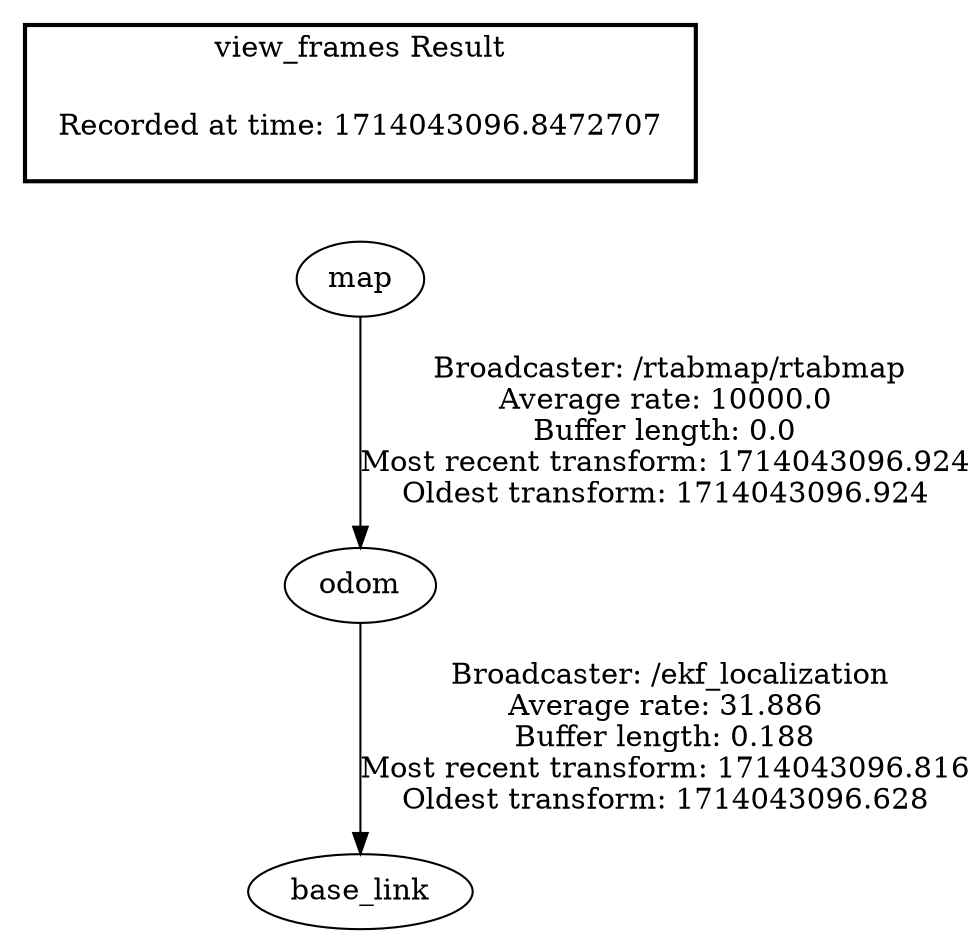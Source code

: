 digraph G {
"odom" -> "base_link"[label=" Broadcaster: /ekf_localization\nAverage rate: 31.886\nBuffer length: 0.188\nMost recent transform: 1714043096.816\nOldest transform: 1714043096.628\n"];
"map" -> "odom"[label=" Broadcaster: /rtabmap/rtabmap\nAverage rate: 10000.0\nBuffer length: 0.0\nMost recent transform: 1714043096.924\nOldest transform: 1714043096.924\n"];
edge [style=invis];
 subgraph cluster_legend { style=bold; color=black; label ="view_frames Result";
"Recorded at time: 1714043096.8472707"[ shape=plaintext ] ;
}->"map";
}